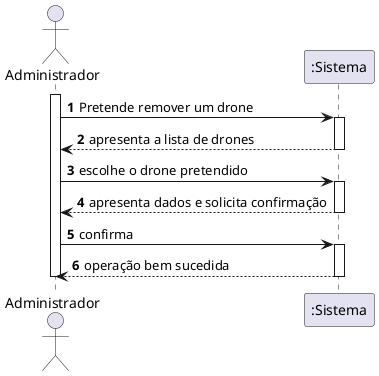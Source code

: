 @startuml
autonumber
actor "Administrador" as UNR

activate UNR
UNR -> ":Sistema" : Pretende remover um drone
activate ":Sistema"
":Sistema" --> UNR : apresenta a lista de drones
deactivate ":Sistema"


UNR -> ":Sistema" : escolhe o drone pretendido
activate ":Sistema"
":Sistema" --> UNR : apresenta dados e solicita confirmação
deactivate ":Sistema"

UNR -> ":Sistema" : confirma
activate ":Sistema"
":Sistema" --> UNR : operação bem sucedida
deactivate ":Sistema"


deactivate UNR
@enduml

